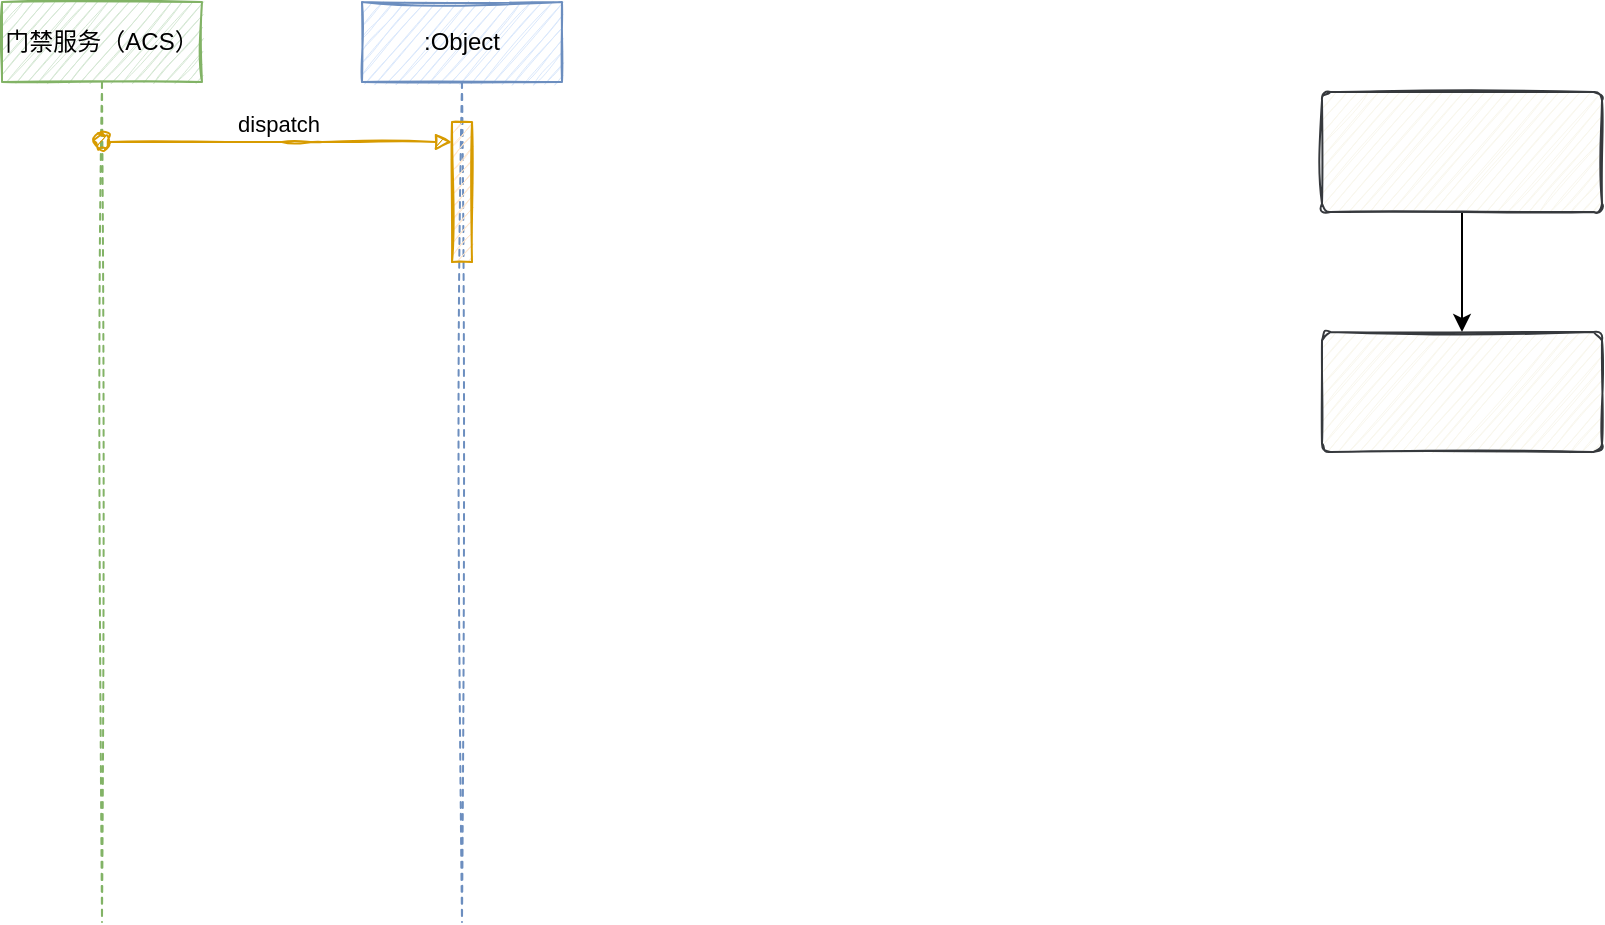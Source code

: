 <mxfile version="14.7.2" type="github">
  <diagram id="DjmKvpMPj76WyyVE7rOA" name="第 1 页">
    <mxGraphModel dx="1408" dy="748" grid="1" gridSize="10" guides="1" tooltips="1" connect="1" arrows="1" fold="1" page="1" pageScale="1" pageWidth="1654" pageHeight="1169" background="none" math="0" shadow="0">
      <root>
        <mxCell id="0" />
        <mxCell id="1" parent="0" />
        <mxCell id="9GUXN84mYo8q_pWZlE_W-1" value="门禁服务（ACS）" style="shape=umlLifeline;perimeter=lifelinePerimeter;whiteSpace=wrap;html=1;container=1;collapsible=0;recursiveResize=0;outlineConnect=0;fillColor=#d5e8d4;strokeColor=#82b366;sketch=1;" parent="1" vertex="1">
          <mxGeometry x="40" y="125" width="100" height="460" as="geometry" />
        </mxCell>
        <mxCell id="9GUXN84mYo8q_pWZlE_W-2" value=":Object" style="shape=umlLifeline;perimeter=lifelinePerimeter;whiteSpace=wrap;html=1;container=1;collapsible=0;recursiveResize=0;outlineConnect=0;fillColor=#dae8fc;strokeColor=#6c8ebf;sketch=1;" parent="1" vertex="1">
          <mxGeometry x="220" y="125" width="100" height="460" as="geometry" />
        </mxCell>
        <mxCell id="9GUXN84mYo8q_pWZlE_W-8" value="" style="html=1;points=[];perimeter=orthogonalPerimeter;fillColor=#ffe6cc;strokeColor=#d79b00;sketch=1;" parent="9GUXN84mYo8q_pWZlE_W-2" vertex="1">
          <mxGeometry x="45" y="60" width="10" height="70" as="geometry" />
        </mxCell>
        <mxCell id="9GUXN84mYo8q_pWZlE_W-9" value="dispatch" style="html=1;verticalAlign=bottom;startArrow=oval;endArrow=block;startSize=8;fillColor=#ffe6cc;strokeColor=#d79b00;sketch=1;" parent="1" source="9GUXN84mYo8q_pWZlE_W-1" target="9GUXN84mYo8q_pWZlE_W-8" edge="1">
          <mxGeometry relative="1" as="geometry">
            <mxPoint x="205" y="205" as="sourcePoint" />
            <Array as="points">
              <mxPoint x="190" y="195" />
            </Array>
          </mxGeometry>
        </mxCell>
        <mxCell id="Gs0rC1ZtnAJVRybzzMQn-3" style="edgeStyle=orthogonalEdgeStyle;rounded=0;orthogonalLoop=1;jettySize=auto;html=1;entryX=0.5;entryY=0;entryDx=0;entryDy=0;" edge="1" parent="1" source="Gs0rC1ZtnAJVRybzzMQn-1" target="Gs0rC1ZtnAJVRybzzMQn-5">
          <mxGeometry relative="1" as="geometry">
            <mxPoint x="770" y="280" as="targetPoint" />
          </mxGeometry>
        </mxCell>
        <mxCell id="Gs0rC1ZtnAJVRybzzMQn-1" value="" style="rounded=1;whiteSpace=wrap;html=1;glass=0;arcSize=7;direction=east;sketch=1;fillColor=#f9f7ed;strokeColor=#36393d;" vertex="1" parent="1">
          <mxGeometry x="700" y="170" width="140" height="60" as="geometry" />
        </mxCell>
        <mxCell id="Gs0rC1ZtnAJVRybzzMQn-5" value="" style="rounded=1;whiteSpace=wrap;html=1;glass=0;arcSize=7;direction=east;sketch=1;fillColor=#f9f7ed;strokeColor=#36393d;" vertex="1" parent="1">
          <mxGeometry x="700" y="290" width="140" height="60" as="geometry" />
        </mxCell>
      </root>
    </mxGraphModel>
  </diagram>
</mxfile>
